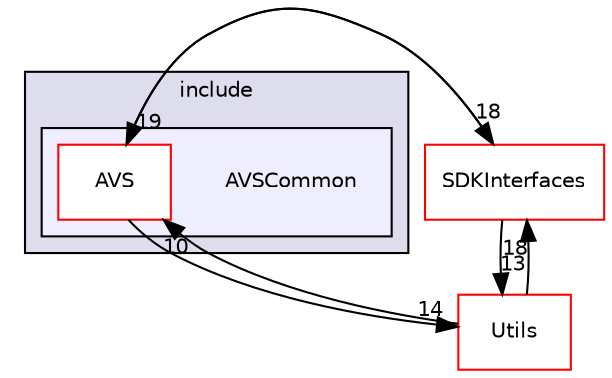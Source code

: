 digraph "/workplace/avs-device-sdk/AVSCommon/AVS/include/AVSCommon" {
  compound=true
  node [ fontsize="10", fontname="Helvetica"];
  edge [ labelfontsize="10", labelfontname="Helvetica"];
  subgraph clusterdir_a8d3deb3c1282038af9ce4454694c1e1 {
    graph [ bgcolor="#ddddee", pencolor="black", label="include" fontname="Helvetica", fontsize="10", URL="dir_a8d3deb3c1282038af9ce4454694c1e1.html"]
  subgraph clusterdir_4c314a0d19d1aa5c860795d42a926e2c {
    graph [ bgcolor="#eeeeff", pencolor="black", label="" URL="dir_4c314a0d19d1aa5c860795d42a926e2c.html"];
    dir_4c314a0d19d1aa5c860795d42a926e2c [shape=plaintext label="AVSCommon"];
    dir_1b86ff6fe19386d1d992f6fa0aca02b2 [shape=box label="AVS" color="red" fillcolor="white" style="filled" URL="dir_1b86ff6fe19386d1d992f6fa0aca02b2.html"];
  }
  }
  dir_97afc8111b754cf401b73024f872f45d [shape=box label="SDKInterfaces" fillcolor="white" style="filled" color="red" URL="dir_97afc8111b754cf401b73024f872f45d.html"];
  dir_49dd3d9ac5586189aa170bac46425b9c [shape=box label="Utils" fillcolor="white" style="filled" color="red" URL="dir_49dd3d9ac5586189aa170bac46425b9c.html"];
  dir_97afc8111b754cf401b73024f872f45d->dir_49dd3d9ac5586189aa170bac46425b9c [headlabel="13", labeldistance=1.5 headhref="dir_000016_000061.html"];
  dir_97afc8111b754cf401b73024f872f45d->dir_1b86ff6fe19386d1d992f6fa0aca02b2 [headlabel="19", labeldistance=1.5 headhref="dir_000016_000046.html"];
  dir_49dd3d9ac5586189aa170bac46425b9c->dir_97afc8111b754cf401b73024f872f45d [headlabel="18", labeldistance=1.5 headhref="dir_000061_000016.html"];
  dir_49dd3d9ac5586189aa170bac46425b9c->dir_1b86ff6fe19386d1d992f6fa0aca02b2 [headlabel="10", labeldistance=1.5 headhref="dir_000061_000046.html"];
  dir_1b86ff6fe19386d1d992f6fa0aca02b2->dir_97afc8111b754cf401b73024f872f45d [headlabel="18", labeldistance=1.5 headhref="dir_000046_000016.html"];
  dir_1b86ff6fe19386d1d992f6fa0aca02b2->dir_49dd3d9ac5586189aa170bac46425b9c [headlabel="14", labeldistance=1.5 headhref="dir_000046_000061.html"];
}
